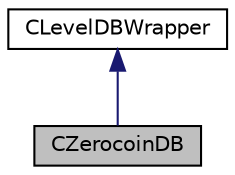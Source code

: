 digraph "CZerocoinDB"
{
 // LATEX_PDF_SIZE
  edge [fontname="Helvetica",fontsize="10",labelfontname="Helvetica",labelfontsize="10"];
  node [fontname="Helvetica",fontsize="10",shape=record];
  Node2 [label="CZerocoinDB",height=0.2,width=0.4,color="black", fillcolor="grey75", style="filled", fontcolor="black",tooltip=" "];
  Node3 -> Node2 [dir="back",color="midnightblue",fontsize="10",style="solid",fontname="Helvetica"];
  Node3 [label="CLevelDBWrapper",height=0.2,width=0.4,color="black", fillcolor="white", style="filled",URL="$class_c_level_d_b_wrapper.html",tooltip=" "];
}
